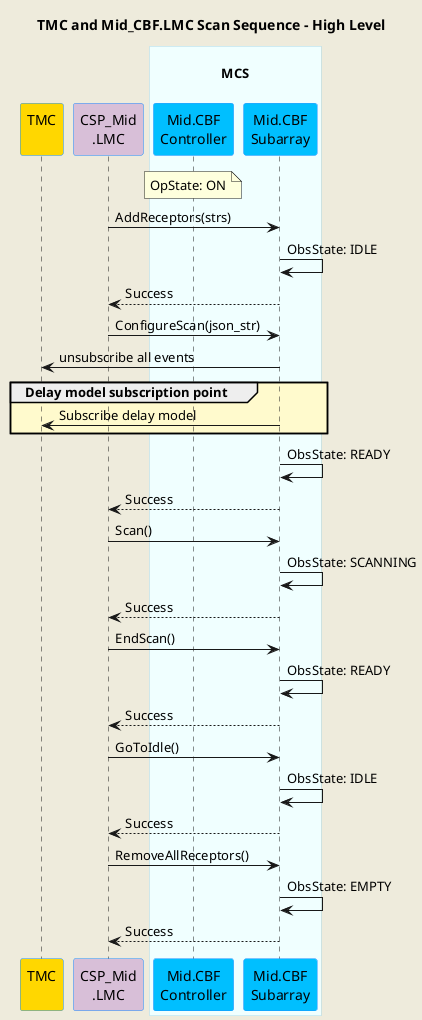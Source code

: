 @startuml
'https://plantuml.com/sequence-diagram

skinparam backgroundColor #EEEBDC
skinparam sequence {
ParticipantBorderColor DodgerBlue
ParticipantBackgroundColor DeepSkyBlue
ActorBorderColor DarkGreen
ActorBackgroundColor Green
BoxBorderColor LightBlue
BoxBackgroundColor #F0FFFF
}

title TMC and Mid_CBF.LMC Scan Sequence - High Level

participant "TMC\n" as tmc #Gold
participant "CSP_Mid\n.LMC" as lmc #Thistle

box "\nMCS\n"
participant "Mid.CBF\nController" as controller
participant "Mid.CBF\nSubarray" as subarray
end box

note over controller        : OpState: ON
lmc         -> subarray     : AddReceptors(strs)
subarray    -> subarray     : ObsState: IDLE
subarray   --> lmc          : Success
lmc         -> subarray     : ConfigureScan(json_str)
subarray    -> tmc          : unsubscribe all events

group #LemonChiffon Delay model subscription point
subarray    -> tmc          : Subscribe delay model
end group

' group Doppler subscription point
' subarray    -> tmc          : subscribe Doppler phase correction
' end group

' group Jones matrix subscription point
' subarray    -> tmc          : subscribe Jones matrix
' end group

' group Timing beam subscription point
' subarray    -> tmc          : subscribe timing beam weights
' end group

subarray    -> subarray     : ObsState: READY
subarray   --> lmc          : Success

lmc         -> subarray     : Scan()
subarray    -> subarray     : ObsState: SCANNING
subarray   --> lmc          : Success

lmc         -> subarray     : EndScan()
subarray    -> subarray     : ObsState: READY
subarray   --> lmc          : Success

lmc         -> subarray     : GoToIdle()
subarray    -> subarray     : ObsState: IDLE
subarray   --> lmc          : Success

lmc         -> subarray     : RemoveAllReceptors()
subarray    -> subarray     : ObsState: EMPTY
subarray   --> lmc          : Success

@enduml